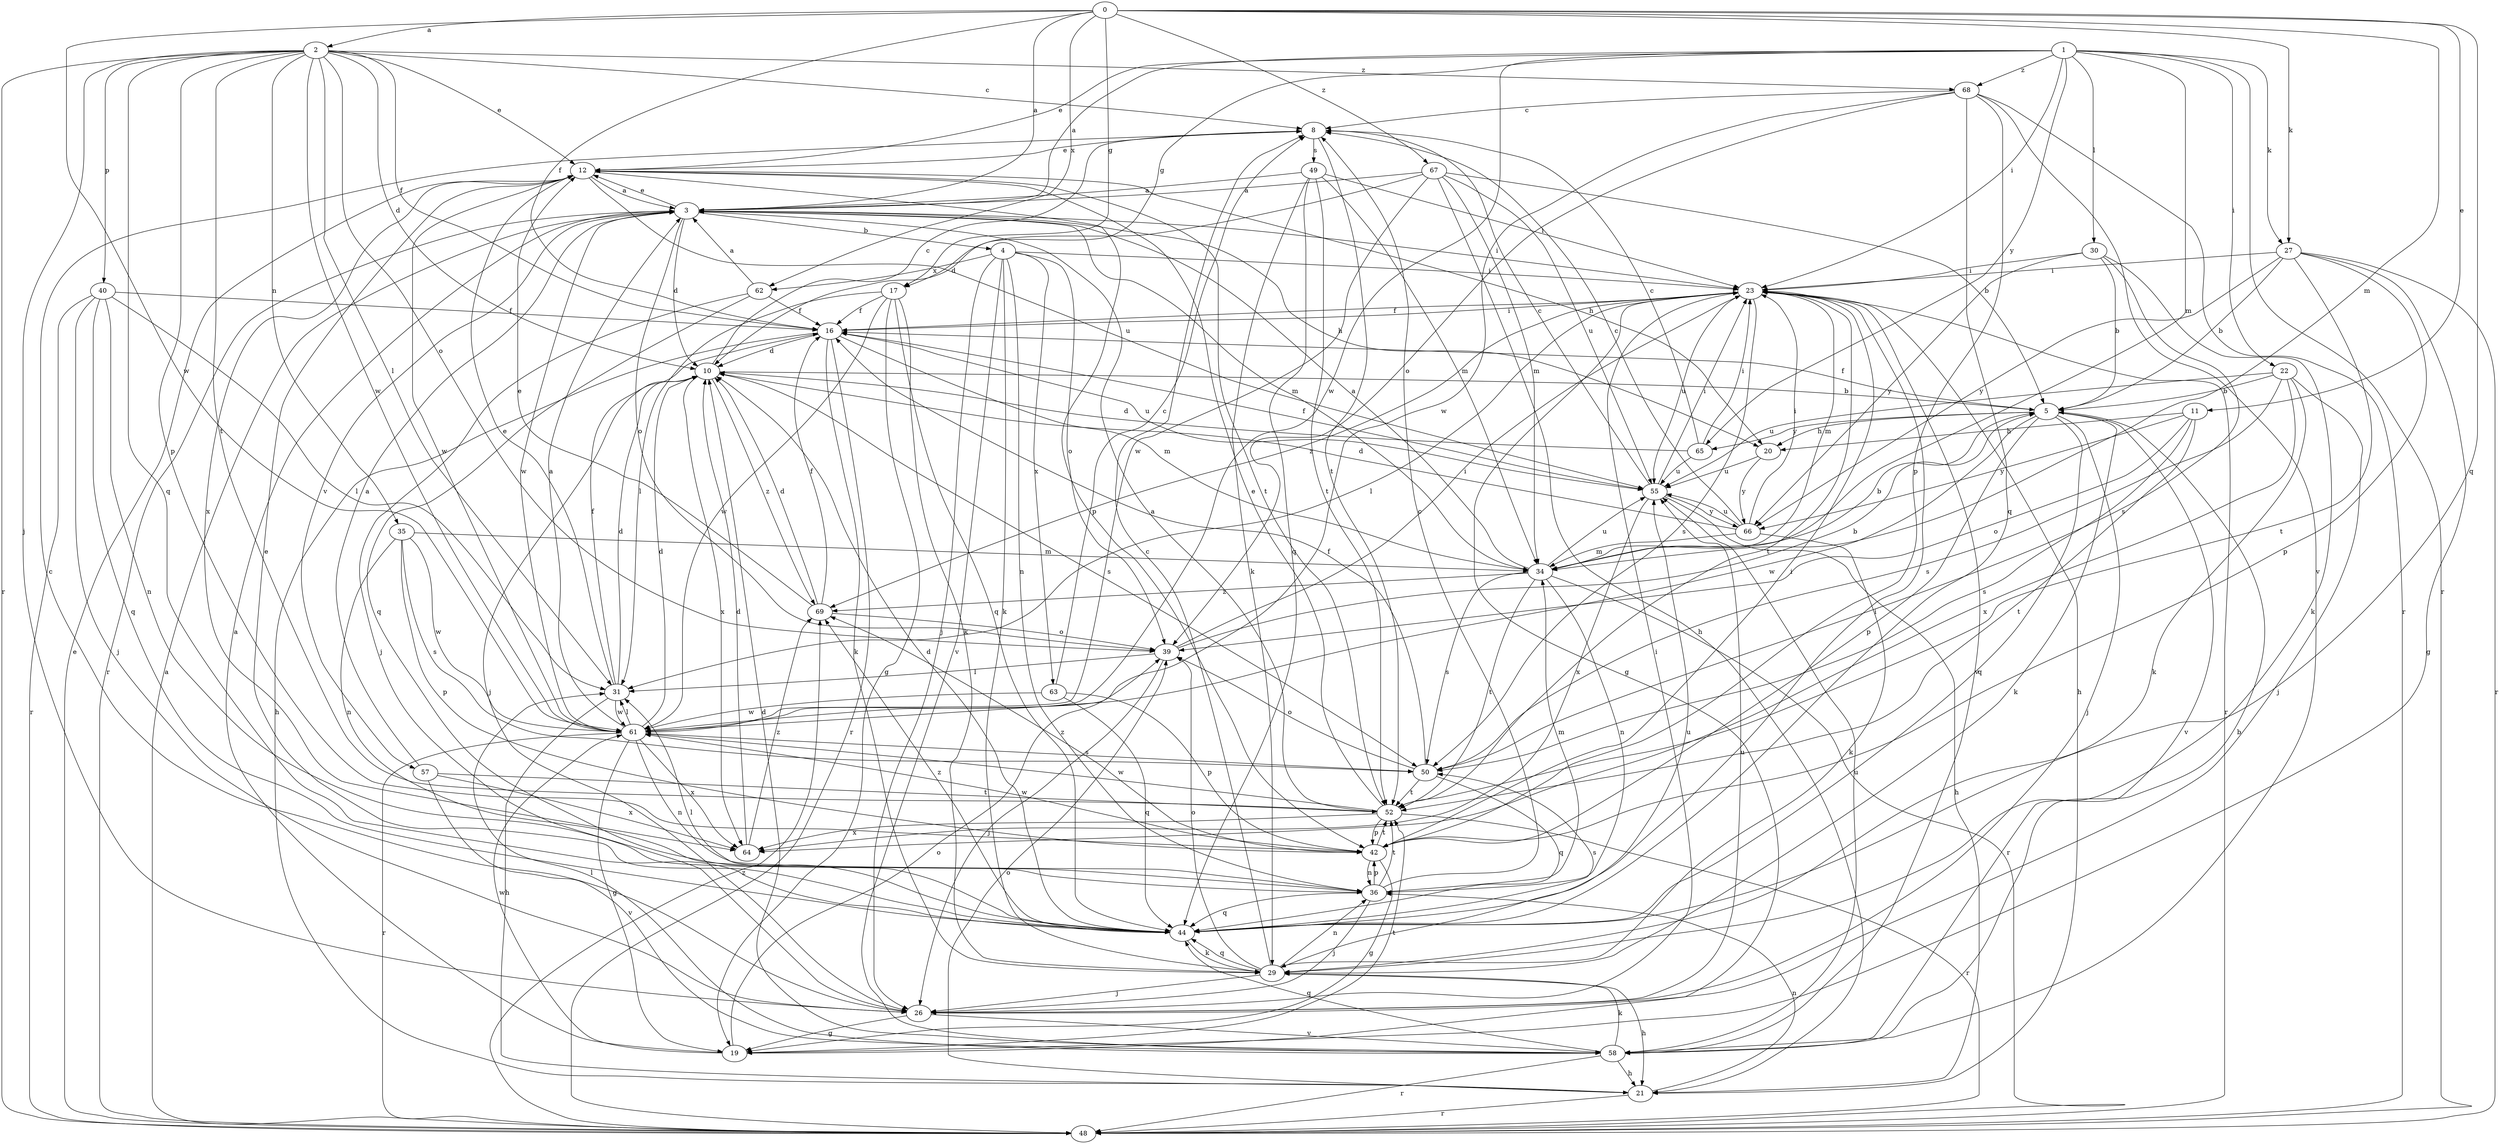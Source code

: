 strict digraph  {
0;
1;
2;
3;
4;
5;
8;
10;
11;
12;
16;
17;
19;
20;
21;
22;
23;
26;
27;
29;
30;
31;
34;
35;
36;
39;
40;
42;
44;
48;
49;
50;
52;
55;
57;
58;
61;
62;
63;
64;
65;
66;
67;
68;
69;
0 -> 2  [label=a];
0 -> 3  [label=a];
0 -> 11  [label=e];
0 -> 16  [label=f];
0 -> 17  [label=g];
0 -> 27  [label=k];
0 -> 34  [label=m];
0 -> 44  [label=q];
0 -> 61  [label=w];
0 -> 62  [label=x];
0 -> 67  [label=z];
1 -> 3  [label=a];
1 -> 12  [label=e];
1 -> 17  [label=g];
1 -> 22  [label=i];
1 -> 23  [label=i];
1 -> 27  [label=k];
1 -> 30  [label=l];
1 -> 34  [label=m];
1 -> 48  [label=r];
1 -> 61  [label=w];
1 -> 65  [label=y];
1 -> 68  [label=z];
2 -> 8  [label=c];
2 -> 10  [label=d];
2 -> 12  [label=e];
2 -> 16  [label=f];
2 -> 26  [label=j];
2 -> 31  [label=l];
2 -> 35  [label=n];
2 -> 39  [label=o];
2 -> 40  [label=p];
2 -> 42  [label=p];
2 -> 44  [label=q];
2 -> 48  [label=r];
2 -> 52  [label=t];
2 -> 61  [label=w];
2 -> 68  [label=z];
3 -> 4  [label=b];
3 -> 10  [label=d];
3 -> 12  [label=e];
3 -> 20  [label=h];
3 -> 23  [label=i];
3 -> 34  [label=m];
3 -> 39  [label=o];
3 -> 48  [label=r];
3 -> 57  [label=v];
3 -> 61  [label=w];
4 -> 23  [label=i];
4 -> 26  [label=j];
4 -> 29  [label=k];
4 -> 36  [label=n];
4 -> 39  [label=o];
4 -> 58  [label=v];
4 -> 62  [label=x];
4 -> 63  [label=x];
5 -> 16  [label=f];
5 -> 20  [label=h];
5 -> 26  [label=j];
5 -> 29  [label=k];
5 -> 42  [label=p];
5 -> 44  [label=q];
5 -> 58  [label=v];
5 -> 61  [label=w];
5 -> 65  [label=y];
8 -> 12  [label=e];
8 -> 49  [label=s];
8 -> 52  [label=t];
10 -> 5  [label=b];
10 -> 8  [label=c];
10 -> 26  [label=j];
10 -> 50  [label=s];
10 -> 64  [label=x];
10 -> 69  [label=z];
11 -> 20  [label=h];
11 -> 39  [label=o];
11 -> 50  [label=s];
11 -> 52  [label=t];
11 -> 66  [label=y];
12 -> 3  [label=a];
12 -> 20  [label=h];
12 -> 42  [label=p];
12 -> 52  [label=t];
12 -> 55  [label=u];
12 -> 61  [label=w];
12 -> 64  [label=x];
16 -> 10  [label=d];
16 -> 21  [label=h];
16 -> 23  [label=i];
16 -> 29  [label=k];
16 -> 34  [label=m];
16 -> 48  [label=r];
16 -> 55  [label=u];
17 -> 16  [label=f];
17 -> 19  [label=g];
17 -> 29  [label=k];
17 -> 31  [label=l];
17 -> 44  [label=q];
17 -> 61  [label=w];
19 -> 3  [label=a];
19 -> 39  [label=o];
19 -> 52  [label=t];
19 -> 61  [label=w];
20 -> 55  [label=u];
20 -> 66  [label=y];
21 -> 36  [label=n];
21 -> 39  [label=o];
21 -> 48  [label=r];
22 -> 5  [label=b];
22 -> 26  [label=j];
22 -> 29  [label=k];
22 -> 50  [label=s];
22 -> 55  [label=u];
22 -> 64  [label=x];
23 -> 16  [label=f];
23 -> 19  [label=g];
23 -> 21  [label=h];
23 -> 31  [label=l];
23 -> 34  [label=m];
23 -> 48  [label=r];
23 -> 50  [label=s];
23 -> 52  [label=t];
23 -> 55  [label=u];
23 -> 58  [label=v];
23 -> 69  [label=z];
26 -> 8  [label=c];
26 -> 19  [label=g];
26 -> 23  [label=i];
26 -> 55  [label=u];
26 -> 58  [label=v];
27 -> 5  [label=b];
27 -> 19  [label=g];
27 -> 23  [label=i];
27 -> 42  [label=p];
27 -> 48  [label=r];
27 -> 52  [label=t];
27 -> 66  [label=y];
29 -> 8  [label=c];
29 -> 21  [label=h];
29 -> 26  [label=j];
29 -> 36  [label=n];
29 -> 39  [label=o];
29 -> 44  [label=q];
29 -> 55  [label=u];
30 -> 5  [label=b];
30 -> 23  [label=i];
30 -> 29  [label=k];
30 -> 50  [label=s];
30 -> 66  [label=y];
31 -> 10  [label=d];
31 -> 12  [label=e];
31 -> 16  [label=f];
31 -> 21  [label=h];
31 -> 61  [label=w];
34 -> 3  [label=a];
34 -> 5  [label=b];
34 -> 36  [label=n];
34 -> 48  [label=r];
34 -> 50  [label=s];
34 -> 52  [label=t];
34 -> 55  [label=u];
34 -> 69  [label=z];
35 -> 34  [label=m];
35 -> 36  [label=n];
35 -> 42  [label=p];
35 -> 50  [label=s];
35 -> 61  [label=w];
36 -> 8  [label=c];
36 -> 26  [label=j];
36 -> 34  [label=m];
36 -> 42  [label=p];
36 -> 44  [label=q];
36 -> 52  [label=t];
39 -> 5  [label=b];
39 -> 23  [label=i];
39 -> 26  [label=j];
39 -> 31  [label=l];
40 -> 16  [label=f];
40 -> 26  [label=j];
40 -> 31  [label=l];
40 -> 36  [label=n];
40 -> 44  [label=q];
40 -> 48  [label=r];
42 -> 19  [label=g];
42 -> 23  [label=i];
42 -> 36  [label=n];
42 -> 52  [label=t];
42 -> 61  [label=w];
42 -> 69  [label=z];
44 -> 10  [label=d];
44 -> 12  [label=e];
44 -> 23  [label=i];
44 -> 29  [label=k];
44 -> 31  [label=l];
44 -> 50  [label=s];
44 -> 69  [label=z];
48 -> 3  [label=a];
48 -> 12  [label=e];
48 -> 69  [label=z];
49 -> 3  [label=a];
49 -> 23  [label=i];
49 -> 29  [label=k];
49 -> 34  [label=m];
49 -> 44  [label=q];
49 -> 52  [label=t];
50 -> 16  [label=f];
50 -> 39  [label=o];
50 -> 44  [label=q];
50 -> 52  [label=t];
52 -> 3  [label=a];
52 -> 12  [label=e];
52 -> 42  [label=p];
52 -> 48  [label=r];
52 -> 61  [label=w];
52 -> 64  [label=x];
55 -> 8  [label=c];
55 -> 16  [label=f];
55 -> 21  [label=h];
55 -> 23  [label=i];
55 -> 64  [label=x];
55 -> 66  [label=y];
57 -> 3  [label=a];
57 -> 52  [label=t];
57 -> 58  [label=v];
57 -> 64  [label=x];
58 -> 5  [label=b];
58 -> 10  [label=d];
58 -> 21  [label=h];
58 -> 29  [label=k];
58 -> 31  [label=l];
58 -> 44  [label=q];
58 -> 48  [label=r];
58 -> 55  [label=u];
61 -> 3  [label=a];
61 -> 10  [label=d];
61 -> 19  [label=g];
61 -> 31  [label=l];
61 -> 36  [label=n];
61 -> 48  [label=r];
61 -> 50  [label=s];
61 -> 64  [label=x];
62 -> 3  [label=a];
62 -> 16  [label=f];
62 -> 26  [label=j];
62 -> 44  [label=q];
63 -> 8  [label=c];
63 -> 42  [label=p];
63 -> 44  [label=q];
63 -> 61  [label=w];
64 -> 10  [label=d];
64 -> 69  [label=z];
65 -> 8  [label=c];
65 -> 10  [label=d];
65 -> 23  [label=i];
65 -> 55  [label=u];
66 -> 8  [label=c];
66 -> 10  [label=d];
66 -> 23  [label=i];
66 -> 29  [label=k];
66 -> 34  [label=m];
66 -> 55  [label=u];
67 -> 3  [label=a];
67 -> 5  [label=b];
67 -> 10  [label=d];
67 -> 21  [label=h];
67 -> 34  [label=m];
67 -> 55  [label=u];
67 -> 61  [label=w];
68 -> 8  [label=c];
68 -> 39  [label=o];
68 -> 42  [label=p];
68 -> 44  [label=q];
68 -> 48  [label=r];
68 -> 58  [label=v];
68 -> 61  [label=w];
69 -> 10  [label=d];
69 -> 12  [label=e];
69 -> 16  [label=f];
69 -> 39  [label=o];
}
